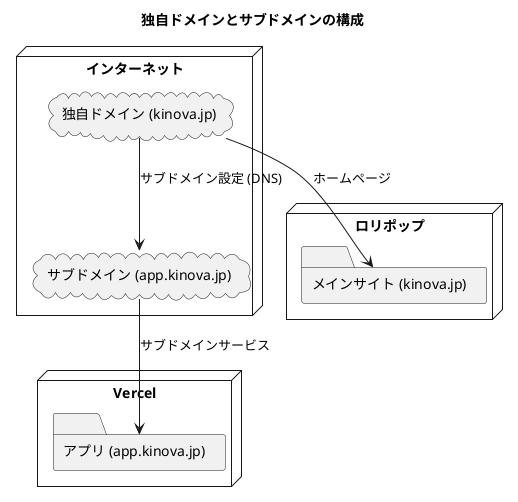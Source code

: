 @startuml
title 独自ドメインとサブドメインの構成

node "インターネット" {
    cloud "独自ドメイン (kinova.jp)" as MainDomain
    cloud "サブドメイン (app.kinova.jp)" as SubDomain
}

node "ロリポップ" {
    folder "メインサイト (kinova.jp)" as LolipopSite
}

node "Vercel" {
    folder "アプリ (app.kinova.jp)" as VercelApp
}

MainDomain --> LolipopSite : ホームページ
MainDomain --> SubDomain : サブドメイン設定 (DNS)
SubDomain --> VercelApp : サブドメインサービス

@enduml
